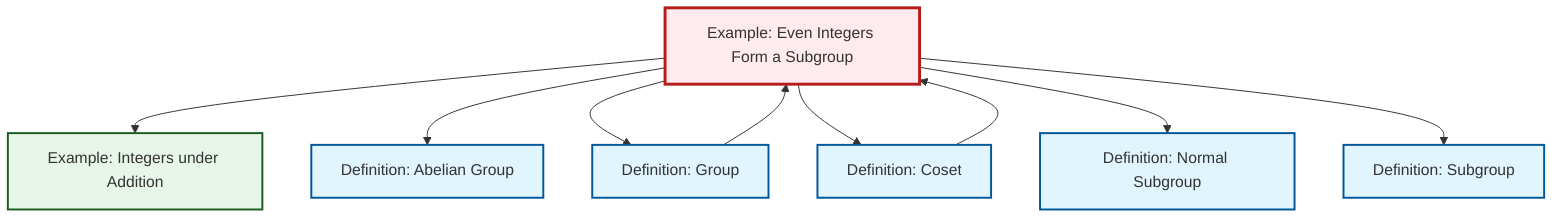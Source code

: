 graph TD
    classDef definition fill:#e1f5fe,stroke:#01579b,stroke-width:2px
    classDef theorem fill:#f3e5f5,stroke:#4a148c,stroke-width:2px
    classDef axiom fill:#fff3e0,stroke:#e65100,stroke-width:2px
    classDef example fill:#e8f5e9,stroke:#1b5e20,stroke-width:2px
    classDef current fill:#ffebee,stroke:#b71c1c,stroke-width:3px
    def-subgroup["Definition: Subgroup"]:::definition
    ex-integers-addition["Example: Integers under Addition"]:::example
    def-normal-subgroup["Definition: Normal Subgroup"]:::definition
    def-abelian-group["Definition: Abelian Group"]:::definition
    ex-even-integers-subgroup["Example: Even Integers Form a Subgroup"]:::example
    def-group["Definition: Group"]:::definition
    def-coset["Definition: Coset"]:::definition
    ex-even-integers-subgroup --> ex-integers-addition
    ex-even-integers-subgroup --> def-abelian-group
    def-coset --> ex-even-integers-subgroup
    ex-even-integers-subgroup --> def-group
    ex-even-integers-subgroup --> def-coset
    def-group --> ex-even-integers-subgroup
    ex-even-integers-subgroup --> def-normal-subgroup
    ex-even-integers-subgroup --> def-subgroup
    class ex-even-integers-subgroup current